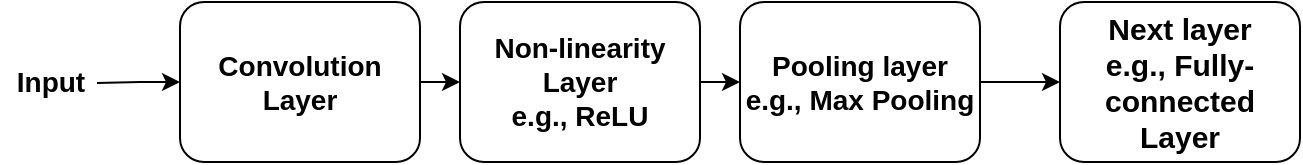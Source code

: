 <mxfile version="14.6.13" type="github">
  <diagram id="3FXjD90p1GLkm7gk-d1G" name="Page-1">
    <mxGraphModel dx="870" dy="594" grid="1" gridSize="10" guides="1" tooltips="1" connect="1" arrows="1" fold="1" page="1" pageScale="1" pageWidth="827" pageHeight="1169" math="0" shadow="0">
      <root>
        <mxCell id="0" />
        <mxCell id="1" parent="0" />
        <mxCell id="YXcMhOeYTlEtb1JZPil7-6" style="edgeStyle=orthogonalEdgeStyle;rounded=0;orthogonalLoop=1;jettySize=auto;html=1;exitX=1;exitY=0.5;exitDx=0;exitDy=0;entryX=0;entryY=0.5;entryDx=0;entryDy=0;fontSize=14;fontStyle=1" edge="1" parent="1" source="YXcMhOeYTlEtb1JZPil7-3" target="YXcMhOeYTlEtb1JZPil7-4">
          <mxGeometry relative="1" as="geometry" />
        </mxCell>
        <mxCell id="YXcMhOeYTlEtb1JZPil7-8" style="edgeStyle=orthogonalEdgeStyle;rounded=0;orthogonalLoop=1;jettySize=auto;html=1;exitX=0;exitY=0.5;exitDx=0;exitDy=0;fontSize=14;endArrow=none;endFill=0;startArrow=classic;startFill=1;fontStyle=1;entryX=0.97;entryY=0.525;entryDx=0;entryDy=0;entryPerimeter=0;" edge="1" parent="1" source="YXcMhOeYTlEtb1JZPil7-3" target="YXcMhOeYTlEtb1JZPil7-10">
          <mxGeometry relative="1" as="geometry">
            <mxPoint x="160" y="240" as="targetPoint" />
          </mxGeometry>
        </mxCell>
        <mxCell id="YXcMhOeYTlEtb1JZPil7-3" value="Convolution Layer" style="rounded=1;whiteSpace=wrap;html=1;fontStyle=1;fontSize=14;" vertex="1" parent="1">
          <mxGeometry x="200" y="200" width="120" height="80" as="geometry" />
        </mxCell>
        <mxCell id="YXcMhOeYTlEtb1JZPil7-7" style="edgeStyle=orthogonalEdgeStyle;rounded=0;orthogonalLoop=1;jettySize=auto;html=1;exitX=1;exitY=0.5;exitDx=0;exitDy=0;entryX=0;entryY=0.5;entryDx=0;entryDy=0;fontSize=14;fontStyle=1" edge="1" parent="1" source="YXcMhOeYTlEtb1JZPil7-4" target="YXcMhOeYTlEtb1JZPil7-5">
          <mxGeometry relative="1" as="geometry" />
        </mxCell>
        <mxCell id="YXcMhOeYTlEtb1JZPil7-4" value="Non-linearity Layer&lt;br style=&quot;font-size: 14px;&quot;&gt;e.g., ReLU" style="rounded=1;whiteSpace=wrap;html=1;fontStyle=1;fontSize=14;" vertex="1" parent="1">
          <mxGeometry x="340" y="200" width="120" height="80" as="geometry" />
        </mxCell>
        <mxCell id="YXcMhOeYTlEtb1JZPil7-9" style="edgeStyle=orthogonalEdgeStyle;rounded=0;orthogonalLoop=1;jettySize=auto;html=1;exitX=1;exitY=0.5;exitDx=0;exitDy=0;fontSize=14;fontStyle=1;entryX=0;entryY=0.5;entryDx=0;entryDy=0;" edge="1" parent="1" source="YXcMhOeYTlEtb1JZPil7-5" target="YXcMhOeYTlEtb1JZPil7-13">
          <mxGeometry relative="1" as="geometry">
            <mxPoint x="680" y="240" as="targetPoint" />
          </mxGeometry>
        </mxCell>
        <mxCell id="YXcMhOeYTlEtb1JZPil7-5" value="Pooling layer&lt;br style=&quot;font-size: 14px&quot;&gt;e.g., Max Pooling" style="rounded=1;whiteSpace=wrap;html=1;fontStyle=1;fontSize=14;" vertex="1" parent="1">
          <mxGeometry x="480" y="200" width="120" height="80" as="geometry" />
        </mxCell>
        <mxCell id="YXcMhOeYTlEtb1JZPil7-10" value="Input" style="text;html=1;align=center;verticalAlign=middle;resizable=0;points=[];autosize=1;strokeColor=none;fontSize=14;fontStyle=1" vertex="1" parent="1">
          <mxGeometry x="110" y="230" width="50" height="20" as="geometry" />
        </mxCell>
        <mxCell id="YXcMhOeYTlEtb1JZPil7-13" value="&lt;font style=&quot;font-size: 15px&quot;&gt;&lt;b&gt;Next layer &lt;br&gt;e.g., Fully-connected Layer&lt;/b&gt;&lt;/font&gt;" style="rounded=1;whiteSpace=wrap;html=1;fontSize=14;" vertex="1" parent="1">
          <mxGeometry x="640" y="200" width="120" height="80" as="geometry" />
        </mxCell>
      </root>
    </mxGraphModel>
  </diagram>
</mxfile>
